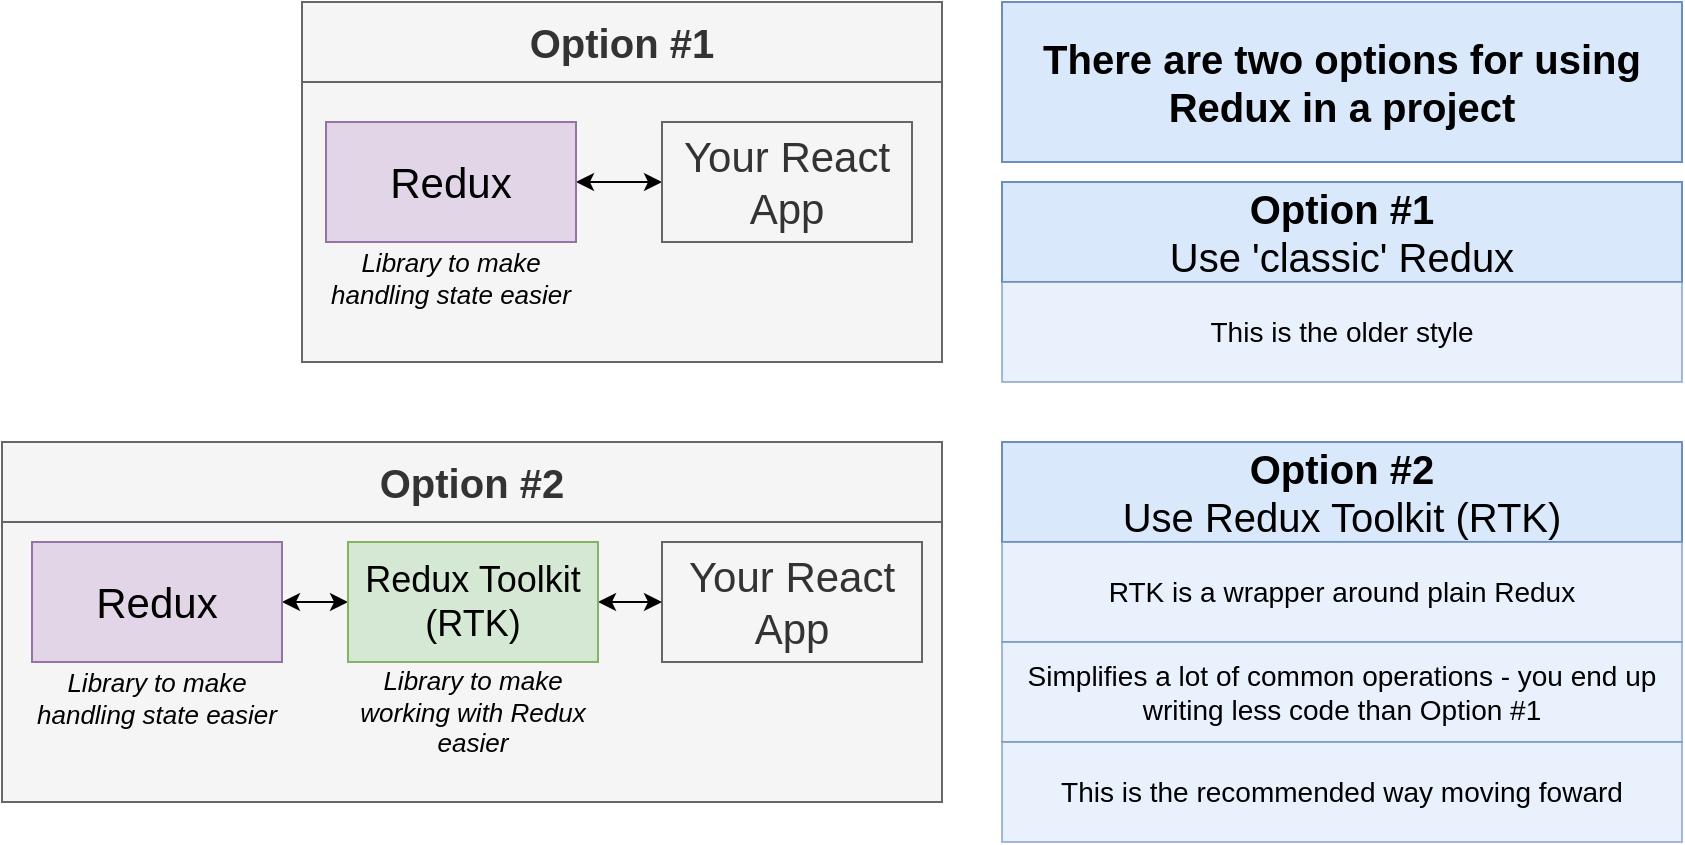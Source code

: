 <mxfile version="13.3.7" type="device" pages="8"><diagram id="bIZmgKEsyE2IvidBcJoV" name="01 - opts"><mxGraphModel dx="898" dy="498" grid="1" gridSize="10" guides="1" tooltips="1" connect="1" arrows="1" fold="1" page="1" pageScale="1" pageWidth="1920" pageHeight="1200" math="0" shadow="0"><root><mxCell id="rOqDJuCYHtgrYyDQAbyN-0"/><mxCell id="rOqDJuCYHtgrYyDQAbyN-1" parent="rOqDJuCYHtgrYyDQAbyN-0"/><mxCell id="YqjT9Szm-S3_7HfvRsOd-0" value="" style="rounded=0;whiteSpace=wrap;html=1;strokeWidth=1;fillColor=#f5f5f5;fontSize=12;fontColor=#333333;align=right;strokeColor=#666666;" parent="rOqDJuCYHtgrYyDQAbyN-1" vertex="1"><mxGeometry x="660" y="460" width="320" height="140" as="geometry"/></mxCell><mxCell id="YqjT9Szm-S3_7HfvRsOd-2" style="edgeStyle=orthogonalEdgeStyle;rounded=0;orthogonalLoop=1;jettySize=auto;html=1;fontSize=15;startArrow=classic;startFill=1;entryX=0;entryY=0.5;entryDx=0;entryDy=0;exitX=1;exitY=0.5;exitDx=0;exitDy=0;" parent="rOqDJuCYHtgrYyDQAbyN-1" source="YqjT9Szm-S3_7HfvRsOd-26" target="YqjT9Szm-S3_7HfvRsOd-21" edge="1"><mxGeometry relative="1" as="geometry"><mxPoint x="800" y="510" as="sourcePoint"/><mxPoint x="835" y="510" as="targetPoint"/></mxGeometry></mxCell><mxCell id="YqjT9Szm-S3_7HfvRsOd-8" value="Option #1" style="rounded=0;whiteSpace=wrap;html=1;strokeWidth=1;fillColor=#f5f5f5;fontSize=20;fontColor=#333333;align=center;strokeColor=#666666;fontStyle=1" parent="rOqDJuCYHtgrYyDQAbyN-1" vertex="1"><mxGeometry x="660" y="420" width="320" height="40" as="geometry"/></mxCell><mxCell id="YqjT9Szm-S3_7HfvRsOd-9" value="" style="rounded=0;whiteSpace=wrap;html=1;strokeWidth=1;fillColor=#f5f5f5;fontSize=12;fontColor=#333333;align=right;strokeColor=#666666;" parent="rOqDJuCYHtgrYyDQAbyN-1" vertex="1"><mxGeometry x="510" y="680" width="470" height="140" as="geometry"/></mxCell><mxCell id="YqjT9Szm-S3_7HfvRsOd-10" style="edgeStyle=orthogonalEdgeStyle;rounded=0;orthogonalLoop=1;jettySize=auto;html=1;exitX=1;exitY=0.5;exitDx=0;exitDy=0;entryX=0;entryY=0.5;entryDx=0;entryDy=0;startArrow=classic;startFill=1;strokeWidth=1;fontSize=18;fontColor=#000000;" parent="rOqDJuCYHtgrYyDQAbyN-1" source="YqjT9Szm-S3_7HfvRsOd-11" target="YqjT9Szm-S3_7HfvRsOd-19" edge="1"><mxGeometry relative="1" as="geometry"/></mxCell><mxCell id="YqjT9Szm-S3_7HfvRsOd-11" value="Redux" style="rounded=0;whiteSpace=wrap;html=1;strokeWidth=1;fontSize=21;fillColor=#e1d5e7;strokeColor=#9673a6;fontStyle=0" parent="rOqDJuCYHtgrYyDQAbyN-1" vertex="1"><mxGeometry x="525" y="690" width="125" height="60" as="geometry"/></mxCell><mxCell id="YqjT9Szm-S3_7HfvRsOd-14" value="Your React App" style="rounded=0;whiteSpace=wrap;html=1;strokeWidth=1;fontSize=21;fillColor=#f5f5f5;strokeColor=#666666;fontStyle=0;fontColor=#333333;" parent="rOqDJuCYHtgrYyDQAbyN-1" vertex="1"><mxGeometry x="840" y="690" width="130" height="60" as="geometry"/></mxCell><mxCell id="YqjT9Szm-S3_7HfvRsOd-16" value="Library to make handling state easier" style="text;html=1;strokeColor=none;fillColor=none;align=center;verticalAlign=middle;whiteSpace=wrap;rounded=0;fontSize=13;fontStyle=2" parent="rOqDJuCYHtgrYyDQAbyN-1" vertex="1"><mxGeometry x="520" y="748" width="135" height="40" as="geometry"/></mxCell><mxCell id="YqjT9Szm-S3_7HfvRsOd-17" value="Option #2" style="rounded=0;whiteSpace=wrap;html=1;strokeWidth=1;fillColor=#f5f5f5;fontSize=20;fontColor=#333333;align=center;strokeColor=#666666;fontStyle=1" parent="rOqDJuCYHtgrYyDQAbyN-1" vertex="1"><mxGeometry x="510" y="640" width="470" height="40" as="geometry"/></mxCell><mxCell id="YqjT9Szm-S3_7HfvRsOd-18" style="edgeStyle=orthogonalEdgeStyle;rounded=0;orthogonalLoop=1;jettySize=auto;html=1;exitX=1;exitY=0.5;exitDx=0;exitDy=0;startArrow=classic;startFill=1;strokeWidth=1;fontSize=18;fontColor=#000000;" parent="rOqDJuCYHtgrYyDQAbyN-1" source="YqjT9Szm-S3_7HfvRsOd-19" target="YqjT9Szm-S3_7HfvRsOd-14" edge="1"><mxGeometry relative="1" as="geometry"><mxPoint x="828" y="720" as="targetPoint"/></mxGeometry></mxCell><mxCell id="YqjT9Szm-S3_7HfvRsOd-19" value="Redux Toolkit&lt;br style=&quot;font-size: 18px;&quot;&gt;(RTK)" style="rounded=0;whiteSpace=wrap;html=1;strokeWidth=1;fontSize=18;fillColor=#d5e8d4;strokeColor=#82b366;fontStyle=0" parent="rOqDJuCYHtgrYyDQAbyN-1" vertex="1"><mxGeometry x="683" y="690" width="125" height="60" as="geometry"/></mxCell><mxCell id="YqjT9Szm-S3_7HfvRsOd-20" value="Library to make working with Redux easier" style="text;html=1;strokeColor=none;fillColor=none;align=center;verticalAlign=middle;whiteSpace=wrap;rounded=0;fontSize=13;fontStyle=2" parent="rOqDJuCYHtgrYyDQAbyN-1" vertex="1"><mxGeometry x="687.5" y="765" width="115" height="20" as="geometry"/></mxCell><mxCell id="YqjT9Szm-S3_7HfvRsOd-21" value="Your React App" style="rounded=0;whiteSpace=wrap;html=1;strokeWidth=1;fontSize=21;fillColor=#f5f5f5;strokeColor=#666666;fontStyle=0;fontColor=#333333;" parent="rOqDJuCYHtgrYyDQAbyN-1" vertex="1"><mxGeometry x="840" y="480" width="125" height="60" as="geometry"/></mxCell><mxCell id="YqjT9Szm-S3_7HfvRsOd-23" value="There are two options for using Redux in a project" style="rounded=0;whiteSpace=wrap;html=1;fillColor=#dae8fc;strokeColor=#6c8ebf;fontSize=20;fontStyle=1" parent="rOqDJuCYHtgrYyDQAbyN-1" vertex="1"><mxGeometry x="1010" y="420" width="340" height="80" as="geometry"/></mxCell><mxCell id="YqjT9Szm-S3_7HfvRsOd-24" value="Option #1&lt;br&gt;&lt;span style=&quot;font-weight: normal&quot;&gt;Use 'classic' Redux&lt;/span&gt;" style="rounded=0;whiteSpace=wrap;html=1;fillColor=#dae8fc;strokeColor=#6c8ebf;fontSize=20;fontStyle=1" parent="rOqDJuCYHtgrYyDQAbyN-1" vertex="1"><mxGeometry x="1010" y="510" width="340" height="50" as="geometry"/></mxCell><mxCell id="YqjT9Szm-S3_7HfvRsOd-26" value="Redux" style="rounded=0;whiteSpace=wrap;html=1;strokeWidth=1;fontSize=21;fillColor=#e1d5e7;strokeColor=#9673a6;fontStyle=0" parent="rOqDJuCYHtgrYyDQAbyN-1" vertex="1"><mxGeometry x="672" y="480" width="125" height="60" as="geometry"/></mxCell><mxCell id="YqjT9Szm-S3_7HfvRsOd-27" value="Library to make handling state easier" style="text;html=1;strokeColor=none;fillColor=none;align=center;verticalAlign=middle;whiteSpace=wrap;rounded=0;fontSize=13;fontStyle=2" parent="rOqDJuCYHtgrYyDQAbyN-1" vertex="1"><mxGeometry x="667" y="538" width="135" height="40" as="geometry"/></mxCell><mxCell id="YqjT9Szm-S3_7HfvRsOd-28" value="Option #2&lt;br&gt;&lt;span style=&quot;font-weight: normal&quot;&gt;Use Redux Toolkit (RTK)&lt;/span&gt;" style="rounded=0;whiteSpace=wrap;html=1;fillColor=#dae8fc;strokeColor=#6c8ebf;fontSize=20;fontStyle=1" parent="rOqDJuCYHtgrYyDQAbyN-1" vertex="1"><mxGeometry x="1010" y="640" width="340" height="50" as="geometry"/></mxCell><mxCell id="YqjT9Szm-S3_7HfvRsOd-29" value="RTK is a wrapper around plain Redux" style="rounded=0;whiteSpace=wrap;html=1;fillColor=#dae8fc;strokeColor=#6c8ebf;fontSize=14;fontStyle=0;opacity=60;" parent="rOqDJuCYHtgrYyDQAbyN-1" vertex="1"><mxGeometry x="1010" y="690" width="340" height="50" as="geometry"/></mxCell><mxCell id="YqjT9Szm-S3_7HfvRsOd-30" value="Simplifies a lot of common operations - you end up writing less code than Option #1" style="rounded=0;whiteSpace=wrap;html=1;fillColor=#dae8fc;strokeColor=#6c8ebf;fontSize=14;fontStyle=0;opacity=60;" parent="rOqDJuCYHtgrYyDQAbyN-1" vertex="1"><mxGeometry x="1010" y="740" width="340" height="50" as="geometry"/></mxCell><mxCell id="YqjT9Szm-S3_7HfvRsOd-31" value="This is the recommended way moving foward" style="rounded=0;whiteSpace=wrap;html=1;fillColor=#dae8fc;strokeColor=#6c8ebf;fontSize=14;fontStyle=0;opacity=60;" parent="rOqDJuCYHtgrYyDQAbyN-1" vertex="1"><mxGeometry x="1010" y="790" width="340" height="50" as="geometry"/></mxCell><mxCell id="c59lO5qRHZzhMshShPdc-0" value="This is the older style" style="rounded=0;whiteSpace=wrap;html=1;fillColor=#dae8fc;strokeColor=#6c8ebf;fontSize=14;fontStyle=0;opacity=60;" parent="rOqDJuCYHtgrYyDQAbyN-1" vertex="1"><mxGeometry x="1010" y="560" width="340" height="50" as="geometry"/></mxCell></root></mxGraphModel></diagram><diagram id="Wgi_H0OrgEXYttPmPeNF" name="02 - path"><mxGraphModel dx="580" dy="322" grid="1" gridSize="10" guides="1" tooltips="1" connect="1" arrows="1" fold="1" page="1" pageScale="1" pageWidth="1920" pageHeight="1200" math="0" shadow="0"><root><mxCell id="V1IBNy952eP-B0hSSNbV-0"/><mxCell id="V1IBNy952eP-B0hSSNbV-1" parent="V1IBNy952eP-B0hSSNbV-0"/><mxCell id="Fkc1aMfQt9BijQMQc3kQ-0" style="edgeStyle=orthogonalEdgeStyle;rounded=0;orthogonalLoop=1;jettySize=auto;html=1;exitX=0.5;exitY=1;exitDx=0;exitDy=0;entryX=0.5;entryY=0;entryDx=0;entryDy=0;fontSize=19;" parent="V1IBNy952eP-B0hSSNbV-1" source="Fkc1aMfQt9BijQMQc3kQ-1" target="Fkc1aMfQt9BijQMQc3kQ-2" edge="1"><mxGeometry relative="1" as="geometry"/></mxCell><mxCell id="Fkc1aMfQt9BijQMQc3kQ-1" value="For this first project, we are going to use Redux without RTK (Option #1)" style="rounded=0;whiteSpace=wrap;html=1;fillColor=#dae8fc;strokeColor=#6c8ebf;fontSize=18;fontStyle=1" parent="V1IBNy952eP-B0hSSNbV-1" vertex="1"><mxGeometry x="770" y="350" width="340" height="60" as="geometry"/></mxCell><mxCell id="Fkc1aMfQt9BijQMQc3kQ-2" value="We will then refactor the project to use RTK (Option #2)" style="rounded=0;whiteSpace=wrap;html=1;fillColor=#dae8fc;strokeColor=#6c8ebf;fontSize=18;fontStyle=1" parent="V1IBNy952eP-B0hSSNbV-1" vertex="1"><mxGeometry x="770" y="440" width="340" height="60" as="geometry"/></mxCell><mxCell id="Fkc1aMfQt9BijQMQc3kQ-3" value="RTK = Redux Toolkit" style="text;html=1;strokeColor=none;fillColor=none;align=center;verticalAlign=middle;whiteSpace=wrap;rounded=0;fontSize=14;opacity=60;fontStyle=2" parent="V1IBNy952eP-B0hSSNbV-1" vertex="1"><mxGeometry x="845" y="328" width="190" height="20" as="geometry"/></mxCell></root></mxGraphModel></diagram><diagram id="aGsWE17tRZJfRyBHSo9X" name="03 - path"><mxGraphModel dx="547" dy="303" grid="1" gridSize="10" guides="1" tooltips="1" connect="1" arrows="1" fold="1" page="1" pageScale="1" pageWidth="1920" pageHeight="1200" math="0" shadow="0"><root><mxCell id="XIKelp0f371xwksFLLvv-0"/><mxCell id="XIKelp0f371xwksFLLvv-1" parent="XIKelp0f371xwksFLLvv-0"/><mxCell id="_zklpXigs38YPxyJsLbs-2" style="edgeStyle=orthogonalEdgeStyle;rounded=0;orthogonalLoop=1;jettySize=auto;html=1;exitX=0.5;exitY=1;exitDx=0;exitDy=0;fontSize=17;" parent="XIKelp0f371xwksFLLvv-1" source="_zklpXigs38YPxyJsLbs-0" target="_zklpXigs38YPxyJsLbs-1" edge="1"><mxGeometry relative="1" as="geometry"/></mxCell><mxCell id="_zklpXigs38YPxyJsLbs-0" value="This is a small project!" style="rounded=0;whiteSpace=wrap;html=1;fontSize=17;" parent="XIKelp0f371xwksFLLvv-1" vertex="1"><mxGeometry x="840" y="360" width="280" height="40" as="geometry"/></mxCell><mxCell id="_zklpXigs38YPxyJsLbs-4" style="edgeStyle=orthogonalEdgeStyle;rounded=0;orthogonalLoop=1;jettySize=auto;html=1;exitX=0.5;exitY=1;exitDx=0;exitDy=0;fontSize=17;" parent="XIKelp0f371xwksFLLvv-1" source="_zklpXigs38YPxyJsLbs-1" target="_zklpXigs38YPxyJsLbs-3" edge="1"><mxGeometry relative="1" as="geometry"/></mxCell><mxCell id="_zklpXigs38YPxyJsLbs-1" value="Changing from &lt;br style=&quot;font-size: 14px&quot;&gt;Redux &lt;b&gt;to&lt;/b&gt; Redux Toolkit &lt;br style=&quot;font-size: 14px&quot;&gt;will only require modifying ~10 lines of code" style="rounded=0;whiteSpace=wrap;html=1;fontSize=14;fillColor=#dae8fc;strokeColor=#6c8ebf;" parent="XIKelp0f371xwksFLLvv-1" vertex="1"><mxGeometry x="840" y="420" width="280" height="60" as="geometry"/></mxCell><mxCell id="_zklpXigs38YPxyJsLbs-3" value="After this, you'll have a really good idea of what Redux Toolkit is doing for you" style="rounded=0;whiteSpace=wrap;html=1;fontSize=17;fillColor=#d5e8d4;strokeColor=#82b366;" parent="XIKelp0f371xwksFLLvv-1" vertex="1"><mxGeometry x="840" y="500" width="280" height="70" as="geometry"/></mxCell></root></mxGraphModel></diagram><diagram name="10 - process" id="67yDfQrfQjoRIjgTwjI8"><mxGraphModel dx="770" dy="427" grid="1" gridSize="10" guides="1" tooltips="1" connect="1" arrows="1" fold="1" page="1" pageScale="1" pageWidth="1920" pageHeight="1200" math="0" shadow="0"><root><mxCell id="9iroc2LoE_cG1negzK6p-0"/><mxCell id="9iroc2LoE_cG1negzK6p-1" parent="9iroc2LoE_cG1negzK6p-0"/><mxCell id="KOMOPNIDkwwPr0bKTZng-0" style="edgeStyle=orthogonalEdgeStyle;rounded=0;orthogonalLoop=1;jettySize=auto;html=1;exitX=0.5;exitY=1;exitDx=0;exitDy=0;fontSize=16;" edge="1" parent="9iroc2LoE_cG1negzK6p-1" source="KOMOPNIDkwwPr0bKTZng-1" target="KOMOPNIDkwwPr0bKTZng-3"><mxGeometry relative="1" as="geometry"/></mxCell><mxCell id="KOMOPNIDkwwPr0bKTZng-1" value="User does a thing" style="rounded=0;whiteSpace=wrap;html=1;fontSize=11;fillColor=#f5f5f5;strokeColor=#666666;fontColor=#333333;fontStyle=1" vertex="1" parent="9iroc2LoE_cG1negzK6p-1"><mxGeometry x="1000" y="465" width="100" height="50" as="geometry"/></mxCell><mxCell id="KOMOPNIDkwwPr0bKTZng-2" style="edgeStyle=orthogonalEdgeStyle;rounded=0;orthogonalLoop=1;jettySize=auto;html=1;exitX=0.5;exitY=1;exitDx=0;exitDy=0;fontSize=16;" edge="1" parent="9iroc2LoE_cG1negzK6p-1" source="KOMOPNIDkwwPr0bKTZng-3" target="KOMOPNIDkwwPr0bKTZng-5"><mxGeometry relative="1" as="geometry"/></mxCell><mxCell id="KOMOPNIDkwwPr0bKTZng-3" value="Need to update state!" style="rounded=0;whiteSpace=wrap;html=1;fontSize=11;fillColor=#f5f5f5;strokeColor=#666666;fontColor=#333333;fontStyle=1" vertex="1" parent="9iroc2LoE_cG1negzK6p-1"><mxGeometry x="1000" y="525" width="100" height="50" as="geometry"/></mxCell><mxCell id="KOMOPNIDkwwPr0bKTZng-4" style="edgeStyle=orthogonalEdgeStyle;rounded=0;orthogonalLoop=1;jettySize=auto;html=1;exitX=0.5;exitY=1;exitDx=0;exitDy=0;fontSize=16;" edge="1" parent="9iroc2LoE_cG1negzK6p-1" source="KOMOPNIDkwwPr0bKTZng-5" target="KOMOPNIDkwwPr0bKTZng-7"><mxGeometry relative="1" as="geometry"/></mxCell><mxCell id="KOMOPNIDkwwPr0bKTZng-5" value="Call dispatch() with action object" style="rounded=0;whiteSpace=wrap;html=1;fontSize=11;fillColor=#f5f5f5;strokeColor=#666666;fontColor=#333333;fontStyle=1" vertex="1" parent="9iroc2LoE_cG1negzK6p-1"><mxGeometry x="1000" y="585" width="100" height="50" as="geometry"/></mxCell><mxCell id="KOMOPNIDkwwPr0bKTZng-6" style="edgeStyle=orthogonalEdgeStyle;rounded=0;orthogonalLoop=1;jettySize=auto;html=1;exitX=0.5;exitY=1;exitDx=0;exitDy=0;fontSize=16;" edge="1" parent="9iroc2LoE_cG1negzK6p-1" source="KOMOPNIDkwwPr0bKTZng-7" target="KOMOPNIDkwwPr0bKTZng-8"><mxGeometry relative="1" as="geometry"/></mxCell><mxCell id="KOMOPNIDkwwPr0bKTZng-7" value="Reducer function runs" style="rounded=0;whiteSpace=wrap;html=1;fontSize=11;fillColor=#f5f5f5;strokeColor=#666666;fontColor=#333333;fontStyle=1" vertex="1" parent="9iroc2LoE_cG1negzK6p-1"><mxGeometry x="1000" y="645" width="100" height="50" as="geometry"/></mxCell><mxCell id="KOMOPNIDkwwPr0bKTZng-8" value="New state!" style="rounded=0;whiteSpace=wrap;html=1;fontSize=11;fillColor=#f5f5f5;strokeColor=#666666;fontColor=#333333;fontStyle=1" vertex="1" parent="9iroc2LoE_cG1negzK6p-1"><mxGeometry x="1000" y="705" width="100" height="50" as="geometry"/></mxCell><mxCell id="KOMOPNIDkwwPr0bKTZng-9" style="edgeStyle=orthogonalEdgeStyle;rounded=0;orthogonalLoop=1;jettySize=auto;html=1;exitX=0;exitY=0.5;exitDx=0;exitDy=0;fontSize=11;" edge="1" parent="9iroc2LoE_cG1negzK6p-1" source="KOMOPNIDkwwPr0bKTZng-10"><mxGeometry relative="1" as="geometry"><mxPoint x="1450" y="490" as="targetPoint"/></mxGeometry></mxCell><mxCell id="KOMOPNIDkwwPr0bKTZng-10" value="Tells you what event handlers you want to dispatch from" style="rounded=0;whiteSpace=wrap;html=1;fontSize=13;fillColor=#dae8fc;strokeColor=#6c8ebf;fontStyle=1" vertex="1" parent="9iroc2LoE_cG1negzK6p-1"><mxGeometry x="1475" y="465" width="160" height="50" as="geometry"/></mxCell><mxCell id="KOMOPNIDkwwPr0bKTZng-11" style="edgeStyle=orthogonalEdgeStyle;rounded=0;orthogonalLoop=1;jettySize=auto;html=1;exitX=0;exitY=0.5;exitDx=0;exitDy=0;fontSize=13;" edge="1" parent="9iroc2LoE_cG1negzK6p-1" source="KOMOPNIDkwwPr0bKTZng-12"><mxGeometry relative="1" as="geometry"><mxPoint x="1450" y="550" as="targetPoint"/></mxGeometry></mxCell><mxCell id="KOMOPNIDkwwPr0bKTZng-12" value="Tells you what you need to do in your reducer" style="rounded=0;whiteSpace=wrap;html=1;fontSize=13;fillColor=#dae8fc;strokeColor=#6c8ebf;fontStyle=1" vertex="1" parent="9iroc2LoE_cG1negzK6p-1"><mxGeometry x="1475" y="525" width="160" height="50" as="geometry"/></mxCell><mxCell id="KOMOPNIDkwwPr0bKTZng-13" style="edgeStyle=orthogonalEdgeStyle;rounded=0;orthogonalLoop=1;jettySize=auto;html=1;exitX=0;exitY=0.5;exitDx=0;exitDy=0;fontSize=13;" edge="1" parent="9iroc2LoE_cG1negzK6p-1" source="KOMOPNIDkwwPr0bKTZng-14"><mxGeometry relative="1" as="geometry"><mxPoint x="1450" y="610" as="targetPoint"/></mxGeometry></mxCell><mxCell id="KOMOPNIDkwwPr0bKTZng-14" value="Use this as your action type" style="rounded=0;whiteSpace=wrap;html=1;fontSize=13;fillColor=#dae8fc;strokeColor=#6c8ebf;fontStyle=1" vertex="1" parent="9iroc2LoE_cG1negzK6p-1"><mxGeometry x="1475" y="585" width="160" height="50" as="geometry"/></mxCell><mxCell id="KOMOPNIDkwwPr0bKTZng-15" style="edgeStyle=orthogonalEdgeStyle;rounded=0;orthogonalLoop=1;jettySize=auto;html=1;exitX=0;exitY=0.5;exitDx=0;exitDy=0;fontSize=13;" edge="1" parent="9iroc2LoE_cG1negzK6p-1" source="KOMOPNIDkwwPr0bKTZng-16"><mxGeometry relative="1" as="geometry"><mxPoint x="1450" y="670" as="targetPoint"/></mxGeometry></mxCell><mxCell id="KOMOPNIDkwwPr0bKTZng-16" value="Provide this as the action object's payload" style="rounded=0;whiteSpace=wrap;html=1;fontSize=13;fillColor=#dae8fc;strokeColor=#6c8ebf;fontStyle=1" vertex="1" parent="9iroc2LoE_cG1negzK6p-1"><mxGeometry x="1475" y="645" width="160" height="50" as="geometry"/></mxCell><mxCell id="KOMOPNIDkwwPr0bKTZng-17" style="edgeStyle=orthogonalEdgeStyle;rounded=0;orthogonalLoop=1;jettySize=auto;html=1;exitX=0;exitY=0.5;exitDx=0;exitDy=0;fontSize=14;" edge="1" parent="9iroc2LoE_cG1negzK6p-1" source="KOMOPNIDkwwPr0bKTZng-18"><mxGeometry relative="1" as="geometry"><mxPoint x="1100.0" y="490" as="targetPoint"/></mxGeometry></mxCell><mxCell id="KOMOPNIDkwwPr0bKTZng-18" value="What are all the things a user can do that will cause a state update?" style="rounded=0;whiteSpace=wrap;html=1;fontSize=16;fillColor=#d5e8d4;strokeColor=#82b366;fontStyle=1" vertex="1" parent="9iroc2LoE_cG1negzK6p-1"><mxGeometry x="1120" y="465" width="330" height="50" as="geometry"/></mxCell><mxCell id="KOMOPNIDkwwPr0bKTZng-19" style="edgeStyle=orthogonalEdgeStyle;rounded=0;orthogonalLoop=1;jettySize=auto;html=1;exitX=0;exitY=0.5;exitDx=0;exitDy=0;fontSize=14;" edge="1" parent="9iroc2LoE_cG1negzK6p-1" source="KOMOPNIDkwwPr0bKTZng-20"><mxGeometry relative="1" as="geometry"><mxPoint x="1100.0" y="550.0" as="targetPoint"/></mxGeometry></mxCell><mxCell id="KOMOPNIDkwwPr0bKTZng-20" value="How does state need to be updated?" style="rounded=0;whiteSpace=wrap;html=1;fontSize=16;fillColor=#d5e8d4;strokeColor=#82b366;fontStyle=1" vertex="1" parent="9iroc2LoE_cG1negzK6p-1"><mxGeometry x="1120" y="525" width="330" height="50" as="geometry"/></mxCell><mxCell id="KOMOPNIDkwwPr0bKTZng-21" style="edgeStyle=orthogonalEdgeStyle;rounded=0;orthogonalLoop=1;jettySize=auto;html=1;exitX=0;exitY=0.5;exitDx=0;exitDy=0;fontSize=14;" edge="1" parent="9iroc2LoE_cG1negzK6p-1" source="KOMOPNIDkwwPr0bKTZng-22"><mxGeometry relative="1" as="geometry"><mxPoint x="1100.0" y="610" as="targetPoint"/></mxGeometry></mxCell><mxCell id="KOMOPNIDkwwPr0bKTZng-22" value="What simple phrase best describes what we hope this dispatch call will do?" style="rounded=0;whiteSpace=wrap;html=1;fontSize=16;fillColor=#d5e8d4;strokeColor=#82b366;fontStyle=1" vertex="1" parent="9iroc2LoE_cG1negzK6p-1"><mxGeometry x="1120" y="585" width="330" height="50" as="geometry"/></mxCell><mxCell id="KOMOPNIDkwwPr0bKTZng-23" style="edgeStyle=orthogonalEdgeStyle;rounded=0;orthogonalLoop=1;jettySize=auto;html=1;exitX=0;exitY=0.5;exitDx=0;exitDy=0;fontSize=14;" edge="1" parent="9iroc2LoE_cG1negzK6p-1" source="KOMOPNIDkwwPr0bKTZng-24"><mxGeometry relative="1" as="geometry"><mxPoint x="1100.0" y="670" as="targetPoint"/></mxGeometry></mxCell><mxCell id="KOMOPNIDkwwPr0bKTZng-24" value="To do the update, what data does the reducer need besides the current state?" style="rounded=0;whiteSpace=wrap;html=1;fontSize=16;fillColor=#d5e8d4;strokeColor=#82b366;fontStyle=1" vertex="1" parent="9iroc2LoE_cG1negzK6p-1"><mxGeometry x="1120" y="645" width="330" height="50" as="geometry"/></mxCell><mxCell id="KOMOPNIDkwwPr0bKTZng-25" value="useReducer Design Process" style="text;html=1;strokeColor=none;fillColor=none;align=center;verticalAlign=middle;whiteSpace=wrap;rounded=0;fontSize=22;fontStyle=1" vertex="1" parent="9iroc2LoE_cG1negzK6p-1"><mxGeometry x="1150" y="430" width="350" height="20" as="geometry"/></mxCell></root></mxGraphModel></diagram><diagram id="2-d8zH7aJzJACyf7ydmV" name="11 - answers"><mxGraphModel dx="639" dy="355" grid="1" gridSize="10" guides="1" tooltips="1" connect="1" arrows="1" fold="1" page="1" pageScale="1" pageWidth="1920" pageHeight="1200" math="0" shadow="0"><root><mxCell id="1ESXDIhDQbuSMSngRLbc-0"/><mxCell id="1ESXDIhDQbuSMSngRLbc-1" parent="1ESXDIhDQbuSMSngRLbc-0"/><mxCell id="1ESXDIhDQbuSMSngRLbc-12" value="Tells you what event handlers you want to dispatch from" style="rounded=0;whiteSpace=wrap;html=1;fontSize=13;fillColor=#dae8fc;strokeColor=#6c8ebf;fontStyle=1" vertex="1" parent="1ESXDIhDQbuSMSngRLbc-1"><mxGeometry x="1550" y="465" width="160" height="50" as="geometry"/></mxCell><mxCell id="1ESXDIhDQbuSMSngRLbc-14" value="Tells you what you need to do in your reducer" style="rounded=0;whiteSpace=wrap;html=1;fontSize=13;fillColor=#dae8fc;strokeColor=#6c8ebf;fontStyle=1" vertex="1" parent="1ESXDIhDQbuSMSngRLbc-1"><mxGeometry x="1550" y="525" width="160" height="50" as="geometry"/></mxCell><mxCell id="1ESXDIhDQbuSMSngRLbc-16" value="Use this as your action type" style="rounded=0;whiteSpace=wrap;html=1;fontSize=13;fillColor=#dae8fc;strokeColor=#6c8ebf;fontStyle=1" vertex="1" parent="1ESXDIhDQbuSMSngRLbc-1"><mxGeometry x="1550" y="585" width="160" height="50" as="geometry"/></mxCell><mxCell id="1ESXDIhDQbuSMSngRLbc-18" value="Provide this as the action object's payload" style="rounded=0;whiteSpace=wrap;html=1;fontSize=13;fillColor=#dae8fc;strokeColor=#6c8ebf;fontStyle=1" vertex="1" parent="1ESXDIhDQbuSMSngRLbc-1"><mxGeometry x="1550" y="645" width="160" height="50" as="geometry"/></mxCell><mxCell id="1ESXDIhDQbuSMSngRLbc-28" style="edgeStyle=orthogonalEdgeStyle;rounded=0;orthogonalLoop=1;jettySize=auto;html=1;exitX=1;exitY=0.5;exitDx=0;exitDy=0;fontSize=13;" edge="1" parent="1ESXDIhDQbuSMSngRLbc-1" source="1ESXDIhDQbuSMSngRLbc-20"><mxGeometry relative="1" as="geometry"><mxPoint x="1110.0" y="490.02" as="targetPoint"/></mxGeometry></mxCell><mxCell id="1ESXDIhDQbuSMSngRLbc-20" value="What are all the things a user can do that will cause a state update?" style="rounded=0;whiteSpace=wrap;html=1;fontSize=13;fillColor=#d5e8d4;strokeColor=#82b366;fontStyle=0;" vertex="1" parent="1ESXDIhDQbuSMSngRLbc-1"><mxGeometry x="890" y="465" width="200" height="50" as="geometry"/></mxCell><mxCell id="1ESXDIhDQbuSMSngRLbc-29" style="edgeStyle=orthogonalEdgeStyle;rounded=0;orthogonalLoop=1;jettySize=auto;html=1;exitX=1;exitY=0.5;exitDx=0;exitDy=0;fontSize=13;" edge="1" parent="1ESXDIhDQbuSMSngRLbc-1" source="1ESXDIhDQbuSMSngRLbc-22"><mxGeometry relative="1" as="geometry"><mxPoint x="1110.0" y="550.02" as="targetPoint"/></mxGeometry></mxCell><mxCell id="1ESXDIhDQbuSMSngRLbc-22" value="How does state need to be updated?" style="rounded=0;whiteSpace=wrap;html=1;fontSize=13;fillColor=#d5e8d4;strokeColor=#82b366;fontStyle=0;" vertex="1" parent="1ESXDIhDQbuSMSngRLbc-1"><mxGeometry x="890" y="525" width="200" height="50" as="geometry"/></mxCell><mxCell id="1ESXDIhDQbuSMSngRLbc-30" style="edgeStyle=orthogonalEdgeStyle;rounded=0;orthogonalLoop=1;jettySize=auto;html=1;exitX=1;exitY=0.5;exitDx=0;exitDy=0;fontSize=13;" edge="1" parent="1ESXDIhDQbuSMSngRLbc-1" source="1ESXDIhDQbuSMSngRLbc-24"><mxGeometry relative="1" as="geometry"><mxPoint x="1110.0" y="610.02" as="targetPoint"/></mxGeometry></mxCell><mxCell id="1ESXDIhDQbuSMSngRLbc-24" value="What simple phrase best describes what we hope this dispatch call will do?" style="rounded=0;whiteSpace=wrap;html=1;fontSize=13;fillColor=#d5e8d4;strokeColor=#82b366;fontStyle=0;" vertex="1" parent="1ESXDIhDQbuSMSngRLbc-1"><mxGeometry x="890" y="585" width="200" height="50" as="geometry"/></mxCell><mxCell id="1ESXDIhDQbuSMSngRLbc-31" style="edgeStyle=orthogonalEdgeStyle;rounded=0;orthogonalLoop=1;jettySize=auto;html=1;exitX=1;exitY=0.5;exitDx=0;exitDy=0;fontSize=13;" edge="1" parent="1ESXDIhDQbuSMSngRLbc-1" source="1ESXDIhDQbuSMSngRLbc-26"><mxGeometry relative="1" as="geometry"><mxPoint x="1110.0" y="670.02" as="targetPoint"/></mxGeometry></mxCell><mxCell id="1ESXDIhDQbuSMSngRLbc-26" value="To do the update, what data does the reducer need besides the current state?" style="rounded=0;whiteSpace=wrap;html=1;fontSize=13;fillColor=#d5e8d4;strokeColor=#82b366;fontStyle=0;" vertex="1" parent="1ESXDIhDQbuSMSngRLbc-1"><mxGeometry x="890" y="645" width="200" height="50" as="geometry"/></mxCell><mxCell id="1ESXDIhDQbuSMSngRLbc-32" value="Click button to add movie" style="rounded=0;whiteSpace=wrap;html=1;fontSize=11;fillColor=#f5f5f5;strokeColor=#666666;fontColor=#333333;fontStyle=0" vertex="1" parent="1ESXDIhDQbuSMSngRLbc-1"><mxGeometry x="1110" y="465" width="100" height="50" as="geometry"/></mxCell><mxCell id="1ESXDIhDQbuSMSngRLbc-56" value="Add movie object to playlist of movies" style="rounded=0;whiteSpace=wrap;html=1;fontSize=11;fillColor=#f5f5f5;strokeColor=#666666;fontColor=#333333;fontStyle=0" vertex="1" parent="1ESXDIhDQbuSMSngRLbc-1"><mxGeometry x="1110" y="525" width="100" height="50" as="geometry"/></mxCell><mxCell id="1ESXDIhDQbuSMSngRLbc-57" value="Add movie" style="rounded=0;whiteSpace=wrap;html=1;fontSize=11;fillColor=#f5f5f5;strokeColor=#666666;fontColor=#333333;fontStyle=0" vertex="1" parent="1ESXDIhDQbuSMSngRLbc-1"><mxGeometry x="1110" y="585" width="100" height="50" as="geometry"/></mxCell><mxCell id="1ESXDIhDQbuSMSngRLbc-58" value="The movie to add" style="rounded=0;whiteSpace=wrap;html=1;fontSize=11;fillColor=#f5f5f5;strokeColor=#666666;fontColor=#333333;fontStyle=0" vertex="1" parent="1ESXDIhDQbuSMSngRLbc-1"><mxGeometry x="1110" y="645" width="100" height="50" as="geometry"/></mxCell><mxCell id="1ESXDIhDQbuSMSngRLbc-59" value="Click button to remove movie" style="rounded=0;whiteSpace=wrap;html=1;fontSize=11;fillColor=#f5f5f5;strokeColor=#666666;fontColor=#333333;fontStyle=0" vertex="1" parent="1ESXDIhDQbuSMSngRLbc-1"><mxGeometry x="1220" y="465" width="100" height="50" as="geometry"/></mxCell><mxCell id="1ESXDIhDQbuSMSngRLbc-60" value="Remove movie object from playlist of movies" style="rounded=0;whiteSpace=wrap;html=1;fontSize=11;fillColor=#f5f5f5;strokeColor=#666666;fontColor=#333333;fontStyle=0" vertex="1" parent="1ESXDIhDQbuSMSngRLbc-1"><mxGeometry x="1220" y="525" width="100" height="50" as="geometry"/></mxCell><mxCell id="1ESXDIhDQbuSMSngRLbc-61" value="Remove movie" style="rounded=0;whiteSpace=wrap;html=1;fontSize=11;fillColor=#f5f5f5;strokeColor=#666666;fontColor=#333333;fontStyle=0" vertex="1" parent="1ESXDIhDQbuSMSngRLbc-1"><mxGeometry x="1220" y="585" width="100" height="50" as="geometry"/></mxCell><mxCell id="1ESXDIhDQbuSMSngRLbc-62" value="The movie to remove" style="rounded=0;whiteSpace=wrap;html=1;fontSize=11;fillColor=#f5f5f5;strokeColor=#666666;fontColor=#333333;fontStyle=0" vertex="1" parent="1ESXDIhDQbuSMSngRLbc-1"><mxGeometry x="1220" y="645" width="100" height="50" as="geometry"/></mxCell><mxCell id="1ESXDIhDQbuSMSngRLbc-63" value="Click button to add song" style="rounded=0;whiteSpace=wrap;html=1;fontSize=11;fillColor=#f5f5f5;strokeColor=#666666;fontColor=#333333;fontStyle=0" vertex="1" parent="1ESXDIhDQbuSMSngRLbc-1"><mxGeometry x="1330" y="465" width="100" height="50" as="geometry"/></mxCell><mxCell id="1ESXDIhDQbuSMSngRLbc-64" value="&lt;span&gt;Add song object to playlist of songs&lt;/span&gt;" style="rounded=0;whiteSpace=wrap;html=1;fontSize=11;fillColor=#f5f5f5;strokeColor=#666666;fontColor=#333333;fontStyle=0" vertex="1" parent="1ESXDIhDQbuSMSngRLbc-1"><mxGeometry x="1330" y="525" width="100" height="50" as="geometry"/></mxCell><mxCell id="1ESXDIhDQbuSMSngRLbc-65" value="Add song" style="rounded=0;whiteSpace=wrap;html=1;fontSize=11;fillColor=#f5f5f5;strokeColor=#666666;fontColor=#333333;fontStyle=0" vertex="1" parent="1ESXDIhDQbuSMSngRLbc-1"><mxGeometry x="1330" y="585" width="100" height="50" as="geometry"/></mxCell><mxCell id="1ESXDIhDQbuSMSngRLbc-66" value="The song to add" style="rounded=0;whiteSpace=wrap;html=1;fontSize=11;fillColor=#f5f5f5;strokeColor=#666666;fontColor=#333333;fontStyle=0" vertex="1" parent="1ESXDIhDQbuSMSngRLbc-1"><mxGeometry x="1330" y="645" width="100" height="50" as="geometry"/></mxCell><mxCell id="1ESXDIhDQbuSMSngRLbc-67" value="Click button to remove song" style="rounded=0;whiteSpace=wrap;html=1;fontSize=11;fillColor=#f5f5f5;strokeColor=#666666;fontColor=#333333;fontStyle=0" vertex="1" parent="1ESXDIhDQbuSMSngRLbc-1"><mxGeometry x="1440" y="465" width="100" height="50" as="geometry"/></mxCell><mxCell id="1ESXDIhDQbuSMSngRLbc-68" value="&lt;span&gt;Remove song object from playlist of songs&lt;/span&gt;" style="rounded=0;whiteSpace=wrap;html=1;fontSize=11;fillColor=#f5f5f5;strokeColor=#666666;fontColor=#333333;fontStyle=0" vertex="1" parent="1ESXDIhDQbuSMSngRLbc-1"><mxGeometry x="1440" y="525" width="100" height="50" as="geometry"/></mxCell><mxCell id="1ESXDIhDQbuSMSngRLbc-69" value="Remove song" style="rounded=0;whiteSpace=wrap;html=1;fontSize=11;fillColor=#f5f5f5;strokeColor=#666666;fontColor=#333333;fontStyle=0" vertex="1" parent="1ESXDIhDQbuSMSngRLbc-1"><mxGeometry x="1440" y="585" width="100" height="50" as="geometry"/></mxCell><mxCell id="1ESXDIhDQbuSMSngRLbc-70" value="The song to remove" style="rounded=0;whiteSpace=wrap;html=1;fontSize=11;fillColor=#f5f5f5;strokeColor=#666666;fontColor=#333333;fontStyle=0" vertex="1" parent="1ESXDIhDQbuSMSngRLbc-1"><mxGeometry x="1440" y="645" width="100" height="50" as="geometry"/></mxCell></root></mxGraphModel></diagram><diagram id="RU5IlG15KstXJl_p9wrt" name="04 - steps"><mxGraphModel dx="1886" dy="1046" grid="1" gridSize="10" guides="1" tooltips="1" connect="1" arrows="1" fold="1" page="1" pageScale="1" pageWidth="1920" pageHeight="1200" math="0" shadow="0"><root><mxCell id="Z_dTO_sTACyjPY3BMrB8-0"/><mxCell id="Z_dTO_sTACyjPY3BMrB8-1" parent="Z_dTO_sTACyjPY3BMrB8-0"/><mxCell id="Z_dTO_sTACyjPY3BMrB8-2" value="Identify the state in the app" style="rounded=0;whiteSpace=wrap;html=1;fontSize=14;" parent="Z_dTO_sTACyjPY3BMrB8-1" vertex="1"><mxGeometry x="800" y="440" width="320" height="40" as="geometry"/></mxCell><mxCell id="Z_dTO_sTACyjPY3BMrB8-3" value="1" style="rounded=0;whiteSpace=wrap;html=1;fontSize=19;fillColor=#dae8fc;strokeColor=#6c8ebf;" parent="Z_dTO_sTACyjPY3BMrB8-1" vertex="1"><mxGeometry x="760" y="440" width="40" height="40" as="geometry"/></mxCell><mxCell id="Z_dTO_sTACyjPY3BMrB8-4" value="Adding Redux" style="text;html=1;strokeColor=none;fillColor=none;align=center;verticalAlign=middle;whiteSpace=wrap;rounded=0;fontSize=19;fontStyle=1" parent="Z_dTO_sTACyjPY3BMrB8-1" vertex="1"><mxGeometry x="871" y="414" width="140" height="20" as="geometry"/></mxCell><mxCell id="Z_dTO_sTACyjPY3BMrB8-5" value="Identify how that state is changing over time" style="rounded=0;whiteSpace=wrap;html=1;fontSize=14;" parent="Z_dTO_sTACyjPY3BMrB8-1" vertex="1"><mxGeometry x="800" y="490" width="320" height="40" as="geometry"/></mxCell><mxCell id="Z_dTO_sTACyjPY3BMrB8-6" value="2" style="rounded=0;whiteSpace=wrap;html=1;fontSize=19;fillColor=#dae8fc;strokeColor=#6c8ebf;" parent="Z_dTO_sTACyjPY3BMrB8-1" vertex="1"><mxGeometry x="760" y="490" width="40" height="40" as="geometry"/></mxCell><mxCell id="Z_dTO_sTACyjPY3BMrB8-7" value="Create an action type for each of those state-changing operations" style="rounded=0;whiteSpace=wrap;html=1;fontSize=14;" parent="Z_dTO_sTACyjPY3BMrB8-1" vertex="1"><mxGeometry x="800" y="540" width="320" height="40" as="geometry"/></mxCell><mxCell id="Z_dTO_sTACyjPY3BMrB8-8" value="3" style="rounded=0;whiteSpace=wrap;html=1;fontSize=19;fillColor=#dae8fc;strokeColor=#6c8ebf;" parent="Z_dTO_sTACyjPY3BMrB8-1" vertex="1"><mxGeometry x="760" y="540" width="40" height="40" as="geometry"/></mxCell><mxCell id="Z_dTO_sTACyjPY3BMrB8-9" value="Create a reducer for each distinct group of state" style="rounded=0;whiteSpace=wrap;html=1;fontSize=14;" parent="Z_dTO_sTACyjPY3BMrB8-1" vertex="1"><mxGeometry x="800" y="590" width="320" height="40" as="geometry"/></mxCell><mxCell id="Z_dTO_sTACyjPY3BMrB8-10" value="4" style="rounded=0;whiteSpace=wrap;html=1;fontSize=19;fillColor=#dae8fc;strokeColor=#6c8ebf;" parent="Z_dTO_sTACyjPY3BMrB8-1" vertex="1"><mxGeometry x="760" y="590" width="40" height="40" as="geometry"/></mxCell><mxCell id="Z_dTO_sTACyjPY3BMrB8-11" value="Create a store, connect the reducers to the store" style="rounded=0;whiteSpace=wrap;html=1;fontSize=14;" parent="Z_dTO_sTACyjPY3BMrB8-1" vertex="1"><mxGeometry x="800" y="640" width="320" height="40" as="geometry"/></mxCell><mxCell id="Z_dTO_sTACyjPY3BMrB8-12" value="5" style="rounded=0;whiteSpace=wrap;html=1;fontSize=19;fillColor=#dae8fc;strokeColor=#6c8ebf;" parent="Z_dTO_sTACyjPY3BMrB8-1" vertex="1"><mxGeometry x="760" y="640" width="40" height="40" as="geometry"/></mxCell><mxCell id="Z_dTO_sTACyjPY3BMrB8-13" value="Connect the store to the React app" style="rounded=0;whiteSpace=wrap;html=1;fontSize=14;" parent="Z_dTO_sTACyjPY3BMrB8-1" vertex="1"><mxGeometry x="800" y="690" width="320" height="40" as="geometry"/></mxCell><mxCell id="Z_dTO_sTACyjPY3BMrB8-14" value="6" style="rounded=0;whiteSpace=wrap;html=1;fontSize=19;fillColor=#dae8fc;strokeColor=#6c8ebf;" parent="Z_dTO_sTACyjPY3BMrB8-1" vertex="1"><mxGeometry x="760" y="690" width="40" height="40" as="geometry"/></mxCell><mxCell id="Z_dTO_sTACyjPY3BMrB8-15" value="Access state in components that need it" style="rounded=0;whiteSpace=wrap;html=1;fontSize=14;" parent="Z_dTO_sTACyjPY3BMrB8-1" vertex="1"><mxGeometry x="800" y="740" width="320" height="40" as="geometry"/></mxCell><mxCell id="Z_dTO_sTACyjPY3BMrB8-16" value="7" style="rounded=0;whiteSpace=wrap;html=1;fontSize=19;fillColor=#dae8fc;strokeColor=#6c8ebf;" parent="Z_dTO_sTACyjPY3BMrB8-1" vertex="1"><mxGeometry x="760" y="740" width="40" height="40" as="geometry"/></mxCell><mxCell id="XxQr00k5RezvLXEwUoQ5-0" value="Dispatch an action when state needs to change" style="rounded=0;whiteSpace=wrap;html=1;fontSize=14;" parent="Z_dTO_sTACyjPY3BMrB8-1" vertex="1"><mxGeometry x="800" y="790" width="320" height="40" as="geometry"/></mxCell><mxCell id="XxQr00k5RezvLXEwUoQ5-1" value="8" style="rounded=0;whiteSpace=wrap;html=1;fontSize=19;fillColor=#dae8fc;strokeColor=#6c8ebf;" parent="Z_dTO_sTACyjPY3BMrB8-1" vertex="1"><mxGeometry x="760" y="790" width="40" height="40" as="geometry"/></mxCell></root></mxGraphModel></diagram><diagram id="MFKp2NRQePSXUONorKot" name="06 - state"><mxGraphModel dx="1886" dy="1046" grid="1" gridSize="10" guides="1" tooltips="1" connect="1" arrows="1" fold="1" page="1" pageScale="1" pageWidth="1920" pageHeight="1200" math="0" shadow="0"><root><mxCell id="O1ki04ct-whgwLt1GuJS-0"/><mxCell id="O1ki04ct-whgwLt1GuJS-1" parent="O1ki04ct-whgwLt1GuJS-0"/><mxCell id="O1ki04ct-whgwLt1GuJS-2" value="App" style="rounded=0;whiteSpace=wrap;html=1;strokeWidth=1;fillColor=#f5f5f5;fontSize=14;align=center;strokeColor=#666666;fontColor=#333333;fontStyle=1" parent="O1ki04ct-whgwLt1GuJS-1" vertex="1"><mxGeometry x="895" y="340" width="130" height="30" as="geometry"/></mxCell><mxCell id="O1ki04ct-whgwLt1GuJS-3" style="edgeStyle=orthogonalEdgeStyle;rounded=0;orthogonalLoop=1;jettySize=auto;html=1;exitX=0.5;exitY=1;exitDx=0;exitDy=0;fontSize=15;" parent="O1ki04ct-whgwLt1GuJS-1" source="O1ki04ct-whgwLt1GuJS-5" target="O1ki04ct-whgwLt1GuJS-7" edge="1"><mxGeometry relative="1" as="geometry"/></mxCell><mxCell id="O1ki04ct-whgwLt1GuJS-4" style="edgeStyle=orthogonalEdgeStyle;rounded=0;orthogonalLoop=1;jettySize=auto;html=1;exitX=0.5;exitY=1;exitDx=0;exitDy=0;fontSize=15;" parent="O1ki04ct-whgwLt1GuJS-1" source="O1ki04ct-whgwLt1GuJS-5" target="O1ki04ct-whgwLt1GuJS-8" edge="1"><mxGeometry relative="1" as="geometry"/></mxCell><mxCell id="O1ki04ct-whgwLt1GuJS-5" value="" style="rounded=0;whiteSpace=wrap;html=1;strokeWidth=1;fillColor=#f5f5f5;fontSize=14;align=center;strokeColor=#666666;fontColor=#333333;" parent="O1ki04ct-whgwLt1GuJS-1" vertex="1"><mxGeometry x="895" y="370" width="130" height="90" as="geometry"/></mxCell><mxCell id="O1ki04ct-whgwLt1GuJS-6" value="moviePlaylist" style="rounded=0;whiteSpace=wrap;html=1;strokeWidth=1;fillColor=#dae8fc;fontSize=13;align=center;strokeColor=#6c8ebf;" parent="O1ki04ct-whgwLt1GuJS-1" vertex="1"><mxGeometry x="915" y="380" width="90" height="30" as="geometry"/></mxCell><mxCell id="O1ki04ct-whgwLt1GuJS-7" value="MovieList" style="rounded=0;whiteSpace=wrap;html=1;strokeWidth=1;fillColor=#f5f5f5;fontSize=14;align=center;strokeColor=#666666;fontColor=#333333;fontStyle=1" parent="O1ki04ct-whgwLt1GuJS-1" vertex="1"><mxGeometry x="847" y="510" width="100" height="30" as="geometry"/></mxCell><mxCell id="O1ki04ct-whgwLt1GuJS-8" value="SongList" style="rounded=0;whiteSpace=wrap;html=1;strokeWidth=1;fillColor=#f5f5f5;fontSize=14;align=center;strokeColor=#666666;fontColor=#333333;fontStyle=1" parent="O1ki04ct-whgwLt1GuJS-1" vertex="1"><mxGeometry x="972.25" y="510" width="100" height="30" as="geometry"/></mxCell><mxCell id="O1ki04ct-whgwLt1GuJS-9" value="songPlaylist" style="rounded=0;whiteSpace=wrap;html=1;strokeWidth=1;fillColor=#dae8fc;fontSize=13;align=center;strokeColor=#6c8ebf;" parent="O1ki04ct-whgwLt1GuJS-1" vertex="1"><mxGeometry x="915" y="420" width="90" height="30" as="geometry"/></mxCell></root></mxGraphModel></diagram><diagram id="5ThWtCnQNAgZB2oSkjDT" name="07 - handlers"><mxGraphModel dx="1886" dy="1046" grid="1" gridSize="10" guides="1" tooltips="1" connect="1" arrows="1" fold="1" page="1" pageScale="1" pageWidth="1920" pageHeight="1200" math="0" shadow="0"><root><mxCell id="L_d5Xs5S5tgb7Jj5wGwp-0"/><mxCell id="L_d5Xs5S5tgb7Jj5wGwp-1" parent="L_d5Xs5S5tgb7Jj5wGwp-0"/><mxCell id="L_d5Xs5S5tgb7Jj5wGwp-2" value="App" style="rounded=0;whiteSpace=wrap;html=1;strokeWidth=1;fillColor=#f5f5f5;fontSize=14;align=center;strokeColor=#666666;fontColor=#333333;fontStyle=1" parent="L_d5Xs5S5tgb7Jj5wGwp-1" vertex="1"><mxGeometry x="810" y="340" width="340" height="30" as="geometry"/></mxCell><mxCell id="L_d5Xs5S5tgb7Jj5wGwp-3" style="edgeStyle=orthogonalEdgeStyle;rounded=0;orthogonalLoop=1;jettySize=auto;html=1;exitX=0.5;exitY=1;exitDx=0;exitDy=0;fontSize=15;" parent="L_d5Xs5S5tgb7Jj5wGwp-1" source="L_d5Xs5S5tgb7Jj5wGwp-5" target="L_d5Xs5S5tgb7Jj5wGwp-8" edge="1"><mxGeometry relative="1" as="geometry"/></mxCell><mxCell id="L_d5Xs5S5tgb7Jj5wGwp-4" style="edgeStyle=orthogonalEdgeStyle;rounded=0;orthogonalLoop=1;jettySize=auto;html=1;exitX=0.5;exitY=1;exitDx=0;exitDy=0;fontSize=15;" parent="L_d5Xs5S5tgb7Jj5wGwp-1" source="L_d5Xs5S5tgb7Jj5wGwp-5" target="L_d5Xs5S5tgb7Jj5wGwp-9" edge="1"><mxGeometry relative="1" as="geometry"/></mxCell><mxCell id="L_d5Xs5S5tgb7Jj5wGwp-5" value="" style="rounded=0;whiteSpace=wrap;html=1;strokeWidth=1;fillColor=#f5f5f5;fontSize=14;align=center;strokeColor=#666666;fontColor=#333333;" parent="L_d5Xs5S5tgb7Jj5wGwp-1" vertex="1"><mxGeometry x="810" y="370" width="340" height="90" as="geometry"/></mxCell><mxCell id="L_d5Xs5S5tgb7Jj5wGwp-6" value="moviePlaylist" style="rounded=0;whiteSpace=wrap;html=1;strokeWidth=1;fillColor=#dae8fc;fontSize=13;align=center;strokeColor=#6c8ebf;" parent="L_d5Xs5S5tgb7Jj5wGwp-1" vertex="1"><mxGeometry x="820" y="380" width="90" height="30" as="geometry"/></mxCell><mxCell id="L_d5Xs5S5tgb7Jj5wGwp-7" value="handleMovieAdd" style="rounded=0;whiteSpace=wrap;html=1;strokeWidth=1;fillColor=#d5e8d4;fontSize=12;align=center;strokeColor=#82b366;" parent="L_d5Xs5S5tgb7Jj5wGwp-1" vertex="1"><mxGeometry x="920" y="380" width="100" height="30" as="geometry"/></mxCell><mxCell id="L_d5Xs5S5tgb7Jj5wGwp-8" value="MovieList" style="rounded=0;whiteSpace=wrap;html=1;strokeWidth=1;fillColor=#f5f5f5;fontSize=14;align=center;strokeColor=#666666;fontColor=#333333;fontStyle=1" parent="L_d5Xs5S5tgb7Jj5wGwp-1" vertex="1"><mxGeometry x="815" y="510" width="150" height="30" as="geometry"/></mxCell><mxCell id="L_d5Xs5S5tgb7Jj5wGwp-9" value="SongList" style="rounded=0;whiteSpace=wrap;html=1;strokeWidth=1;fillColor=#f5f5f5;fontSize=14;align=center;strokeColor=#666666;fontColor=#333333;fontStyle=1" parent="L_d5Xs5S5tgb7Jj5wGwp-1" vertex="1"><mxGeometry x="975" y="510" width="150" height="30" as="geometry"/></mxCell><mxCell id="L_d5Xs5S5tgb7Jj5wGwp-10" value="songPlaylist" style="rounded=0;whiteSpace=wrap;html=1;strokeWidth=1;fillColor=#dae8fc;fontSize=13;align=center;strokeColor=#6c8ebf;" parent="L_d5Xs5S5tgb7Jj5wGwp-1" vertex="1"><mxGeometry x="820" y="420" width="90" height="30" as="geometry"/></mxCell><mxCell id="L_d5Xs5S5tgb7Jj5wGwp-11" value="handleSongAdd" style="rounded=0;whiteSpace=wrap;html=1;strokeWidth=1;fillColor=#d5e8d4;fontSize=12;align=center;strokeColor=#82b366;" parent="L_d5Xs5S5tgb7Jj5wGwp-1" vertex="1"><mxGeometry x="920" y="420" width="100" height="30" as="geometry"/></mxCell><mxCell id="L_d5Xs5S5tgb7Jj5wGwp-12" value="handleMovieDelete" style="rounded=0;whiteSpace=wrap;html=1;strokeWidth=1;fillColor=#d5e8d4;fontSize=12;align=center;strokeColor=#82b366;" parent="L_d5Xs5S5tgb7Jj5wGwp-1" vertex="1"><mxGeometry x="1030" y="380" width="110" height="30" as="geometry"/></mxCell><mxCell id="L_d5Xs5S5tgb7Jj5wGwp-13" value="handleSongDelete" style="rounded=0;whiteSpace=wrap;html=1;strokeWidth=1;fillColor=#d5e8d4;fontSize=12;align=center;strokeColor=#82b366;" parent="L_d5Xs5S5tgb7Jj5wGwp-1" vertex="1"><mxGeometry x="1031.25" y="420" width="110" height="30" as="geometry"/></mxCell></root></mxGraphModel></diagram></mxfile>